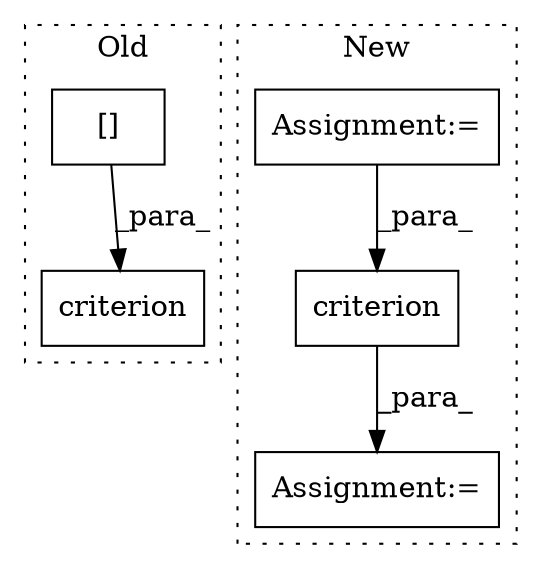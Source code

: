 digraph G {
subgraph cluster0 {
1 [label="[]" a="2" s="1216,1244" l="13,1" shape="box"];
5 [label="criterion" a="32" s="1206,1273" l="10,1" shape="box"];
label = "Old";
style="dotted";
}
subgraph cluster1 {
2 [label="criterion" a="32" s="1956,1978" l="10,1" shape="box"];
3 [label="Assignment:=" a="7" s="1955" l="1" shape="box"];
4 [label="Assignment:=" a="7" s="1907" l="1" shape="box"];
label = "New";
style="dotted";
}
1 -> 5 [label="_para_"];
2 -> 3 [label="_para_"];
4 -> 2 [label="_para_"];
}
